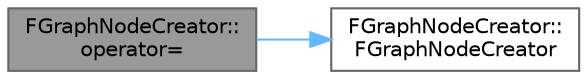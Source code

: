 digraph "FGraphNodeCreator::operator="
{
 // INTERACTIVE_SVG=YES
 // LATEX_PDF_SIZE
  bgcolor="transparent";
  edge [fontname=Helvetica,fontsize=10,labelfontname=Helvetica,labelfontsize=10];
  node [fontname=Helvetica,fontsize=10,shape=box,height=0.2,width=0.4];
  rankdir="LR";
  Node1 [id="Node000001",label="FGraphNodeCreator::\loperator=",height=0.2,width=0.4,color="gray40", fillcolor="grey60", style="filled", fontcolor="black",tooltip=" "];
  Node1 -> Node2 [id="edge1_Node000001_Node000002",color="steelblue1",style="solid",tooltip=" "];
  Node2 [id="Node000002",label="FGraphNodeCreator::\lFGraphNodeCreator",height=0.2,width=0.4,color="grey40", fillcolor="white", style="filled",URL="$d5/d61/structFGraphNodeCreator.html#a192f2eb2c6b7946137d25bfe358b6037",tooltip=" "];
}
